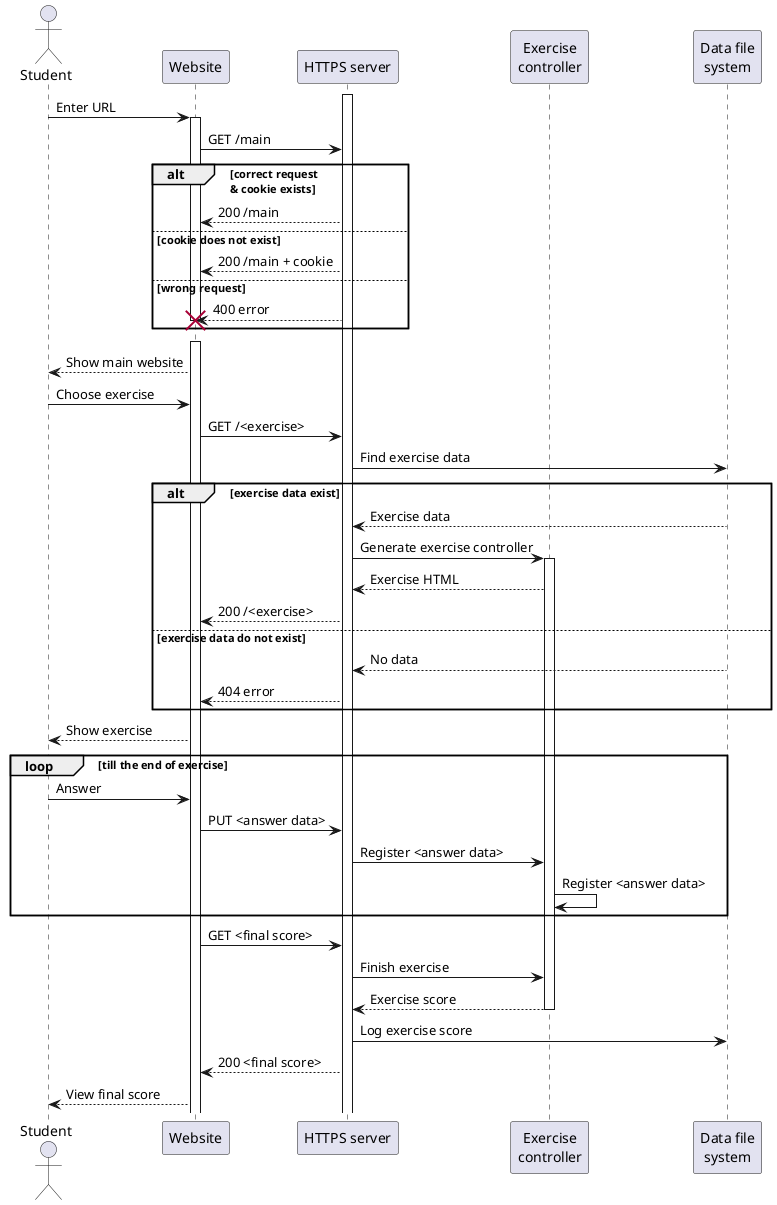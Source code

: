 @startuml "Diagram sekwencji"

actor "Student" as st
participant "Website" as wbs
participant "HTTPS server" as srv
participant "Exercise\ncontroller" as exc
participant "Data file\nsystem" as data
activate srv
st -> wbs ++ : Enter URL

wbs -> srv : GET /main
alt correct request\n& cookie exists
    srv --> wbs : 200 /main
else cookie does not exist
    srv --> wbs : 200 /main + cookie
else wrong request
    srv --> wbs : 400 error
    destroy wbs
end
wbs -[hidden]-> srv
activate wbs
wbs --> st : Show main website
st -> wbs : Choose exercise
wbs -> srv : GET /<exercise>
srv -> data : Find exercise data
alt exercise data exist
    data --> srv : Exercise data
    srv -> exc : Generate exercise controller
    activate exc
    exc --> srv : Exercise HTML
    srv --> wbs : 200 /<exercise>
else exercise data do not exist
    data --> srv : No data
    srv --> wbs : 404 error
end
wbs --> st : Show exercise
loop till the end of exercise
st -> wbs : Answer
wbs -> srv : PUT <answer data>
srv -> exc : Register <answer data>
exc -> exc : Register <answer data>
end

wbs -> srv : GET <final score>
srv -> exc : Finish exercise
exc --> srv : Exercise score
deactivate exc
srv -> data : Log exercise score
srv --> wbs : 200 <final score>
wbs --> st : View final score


@enduml